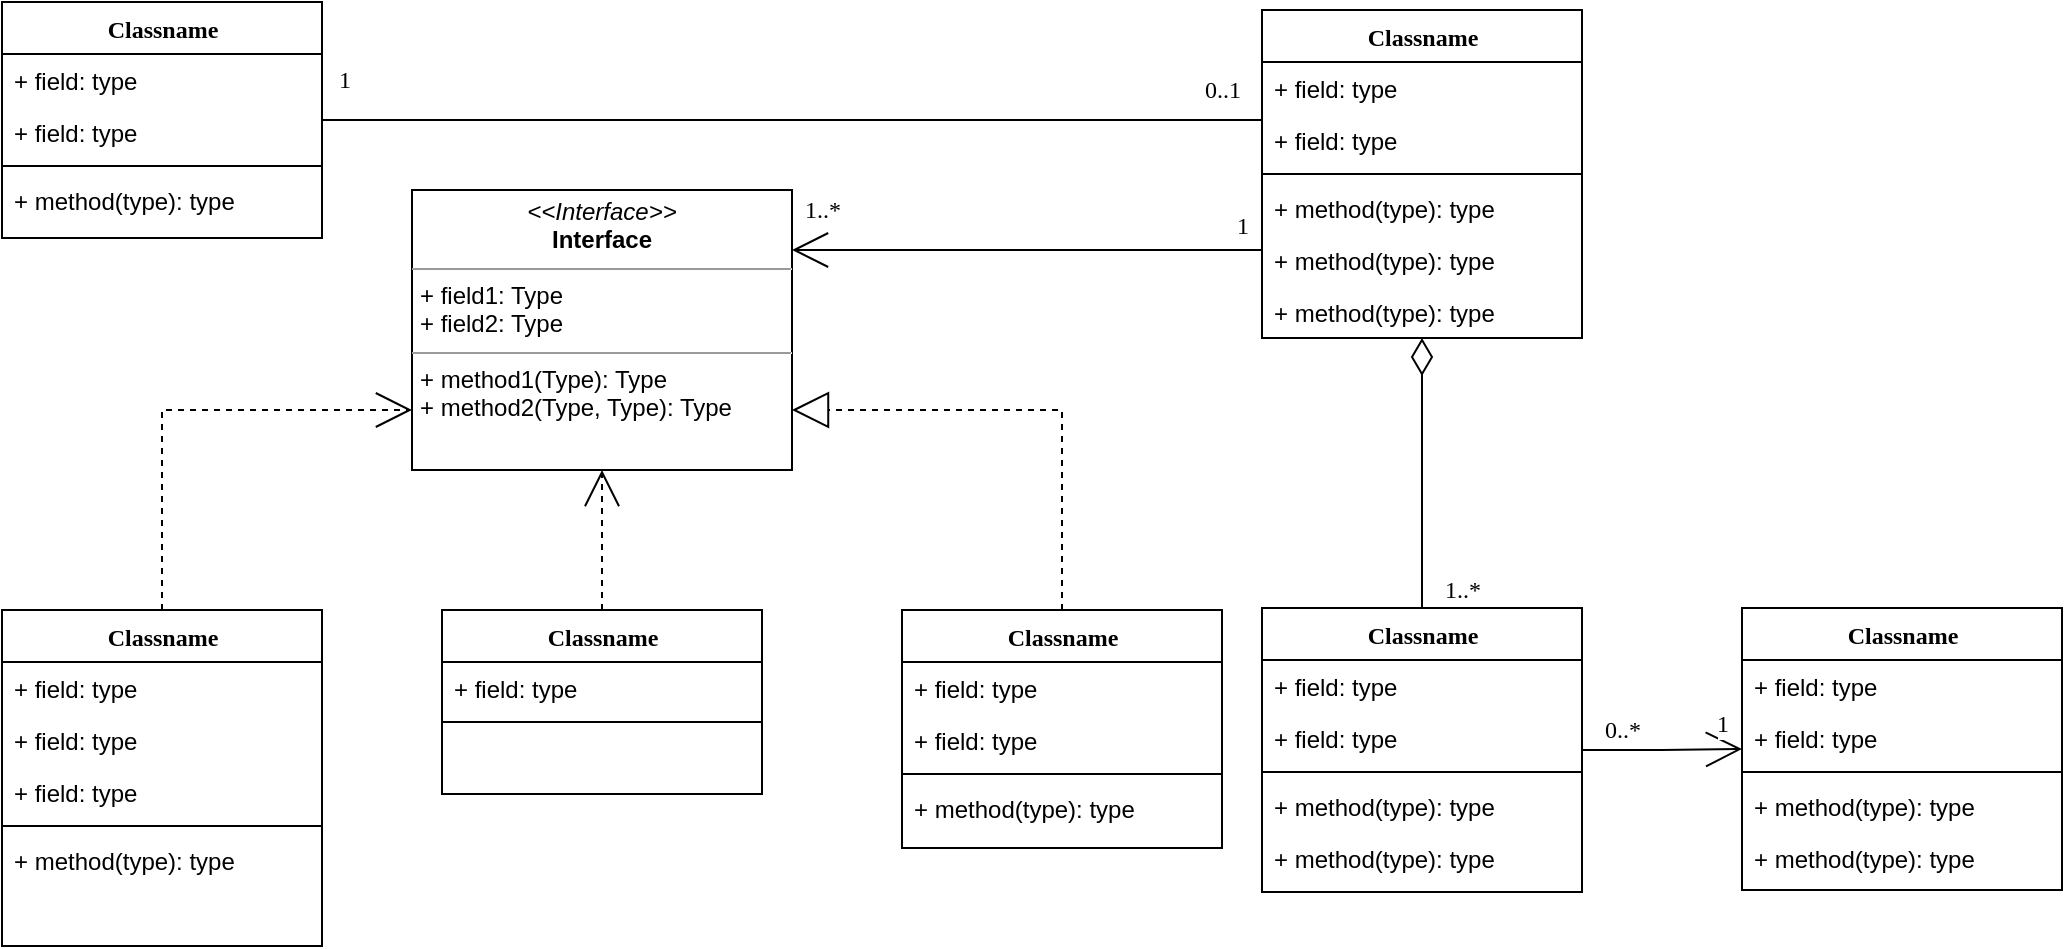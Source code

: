 <mxfile version="14.7.2" type="github"><diagram name="Page-1" id="6133507b-19e7-1e82-6fc7-422aa6c4b21f"><mxGraphModel dx="1408" dy="748" grid="1" gridSize="10" guides="1" tooltips="1" connect="1" arrows="1" fold="1" page="1" pageScale="1" pageWidth="1100" pageHeight="850" background="none" math="0" shadow="0"><root><mxCell id="0"/><mxCell id="1" parent="0"/><mxCell id="b94bc138ca980ef-13" style="edgeStyle=orthogonalEdgeStyle;rounded=0;html=1;dashed=1;labelBackgroundColor=none;startArrow=none;startFill=0;startSize=8;endArrow=open;endFill=0;endSize=16;fontFamily=Verdana;fontSize=12;" parent="1" source="235556782a83e6d0-1" target="b94bc138ca980ef-1" edge="1"><mxGeometry relative="1" as="geometry"><Array as="points"><mxPoint x="115" y="336"/></Array></mxGeometry></mxCell><mxCell id="235556782a83e6d0-1" value="Classname" style="swimlane;html=1;fontStyle=1;align=center;verticalAlign=top;childLayout=stackLayout;horizontal=1;startSize=26;horizontalStack=0;resizeParent=1;resizeLast=0;collapsible=1;marginBottom=0;swimlaneFillColor=#ffffff;rounded=0;shadow=0;comic=0;labelBackgroundColor=none;strokeWidth=1;fillColor=none;fontFamily=Verdana;fontSize=12" parent="1" vertex="1"><mxGeometry x="35" y="436" width="160" height="168" as="geometry"/></mxCell><mxCell id="235556782a83e6d0-2" value="+ field: type" style="text;html=1;strokeColor=none;fillColor=none;align=left;verticalAlign=top;spacingLeft=4;spacingRight=4;whiteSpace=wrap;overflow=hidden;rotatable=0;points=[[0,0.5],[1,0.5]];portConstraint=eastwest;" parent="235556782a83e6d0-1" vertex="1"><mxGeometry y="26" width="160" height="26" as="geometry"/></mxCell><mxCell id="235556782a83e6d0-3" value="+ field: type" style="text;html=1;strokeColor=none;fillColor=none;align=left;verticalAlign=top;spacingLeft=4;spacingRight=4;whiteSpace=wrap;overflow=hidden;rotatable=0;points=[[0,0.5],[1,0.5]];portConstraint=eastwest;" parent="235556782a83e6d0-1" vertex="1"><mxGeometry y="52" width="160" height="26" as="geometry"/></mxCell><mxCell id="235556782a83e6d0-5" value="+ field: type" style="text;html=1;strokeColor=none;fillColor=none;align=left;verticalAlign=top;spacingLeft=4;spacingRight=4;whiteSpace=wrap;overflow=hidden;rotatable=0;points=[[0,0.5],[1,0.5]];portConstraint=eastwest;" parent="235556782a83e6d0-1" vertex="1"><mxGeometry y="78" width="160" height="26" as="geometry"/></mxCell><mxCell id="235556782a83e6d0-6" value="" style="line;html=1;strokeWidth=1;fillColor=none;align=left;verticalAlign=middle;spacingTop=-1;spacingLeft=3;spacingRight=3;rotatable=0;labelPosition=right;points=[];portConstraint=eastwest;" parent="235556782a83e6d0-1" vertex="1"><mxGeometry y="104" width="160" height="8" as="geometry"/></mxCell><mxCell id="235556782a83e6d0-7" value="+ method(type): type" style="text;html=1;strokeColor=none;fillColor=none;align=left;verticalAlign=top;spacingLeft=4;spacingRight=4;whiteSpace=wrap;overflow=hidden;rotatable=0;points=[[0,0.5],[1,0.5]];portConstraint=eastwest;" parent="235556782a83e6d0-1" vertex="1"><mxGeometry y="112" width="160" height="26" as="geometry"/></mxCell><mxCell id="78961159f06e98e8-17" value="Classname" style="swimlane;html=1;fontStyle=1;align=center;verticalAlign=top;childLayout=stackLayout;horizontal=1;startSize=26;horizontalStack=0;resizeParent=1;resizeLast=0;collapsible=1;marginBottom=0;swimlaneFillColor=#ffffff;rounded=0;shadow=0;comic=0;labelBackgroundColor=none;strokeWidth=1;fillColor=none;fontFamily=Verdana;fontSize=12" parent="1" vertex="1"><mxGeometry x="35" y="132" width="160" height="118" as="geometry"/></mxCell><mxCell id="78961159f06e98e8-23" value="+ field: type" style="text;html=1;strokeColor=none;fillColor=none;align=left;verticalAlign=top;spacingLeft=4;spacingRight=4;whiteSpace=wrap;overflow=hidden;rotatable=0;points=[[0,0.5],[1,0.5]];portConstraint=eastwest;" parent="78961159f06e98e8-17" vertex="1"><mxGeometry y="26" width="160" height="26" as="geometry"/></mxCell><mxCell id="78961159f06e98e8-24" value="+ field: type" style="text;html=1;strokeColor=none;fillColor=none;align=left;verticalAlign=top;spacingLeft=4;spacingRight=4;whiteSpace=wrap;overflow=hidden;rotatable=0;points=[[0,0.5],[1,0.5]];portConstraint=eastwest;" parent="78961159f06e98e8-17" vertex="1"><mxGeometry y="52" width="160" height="26" as="geometry"/></mxCell><mxCell id="78961159f06e98e8-19" value="" style="line;html=1;strokeWidth=1;fillColor=none;align=left;verticalAlign=middle;spacingTop=-1;spacingLeft=3;spacingRight=3;rotatable=0;labelPosition=right;points=[];portConstraint=eastwest;" parent="78961159f06e98e8-17" vertex="1"><mxGeometry y="78" width="160" height="8" as="geometry"/></mxCell><mxCell id="78961159f06e98e8-27" value="+ method(type): type" style="text;html=1;strokeColor=none;fillColor=none;align=left;verticalAlign=top;spacingLeft=4;spacingRight=4;whiteSpace=wrap;overflow=hidden;rotatable=0;points=[[0,0.5],[1,0.5]];portConstraint=eastwest;" parent="78961159f06e98e8-17" vertex="1"><mxGeometry y="86" width="160" height="26" as="geometry"/></mxCell><mxCell id="b94bc138ca980ef-7" style="edgeStyle=orthogonalEdgeStyle;rounded=0;html=1;labelBackgroundColor=none;startArrow=none;startFill=0;startSize=8;endArrow=open;endFill=0;endSize=16;fontFamily=Verdana;fontSize=12;" parent="1" source="78961159f06e98e8-43" target="b94bc138ca980ef-1" edge="1"><mxGeometry relative="1" as="geometry"><Array as="points"><mxPoint x="505" y="256"/><mxPoint x="505" y="256"/></Array></mxGeometry></mxCell><mxCell id="b94bc138ca980ef-17" value="1..*" style="text;html=1;resizable=0;points=[];align=center;verticalAlign=middle;labelBackgroundColor=#ffffff;fontSize=12;fontFamily=Verdana" parent="b94bc138ca980ef-7" vertex="1" connectable="0"><mxGeometry x="0.858" y="2" relative="1" as="geometry"><mxPoint x="-2" y="-22" as="offset"/></mxGeometry></mxCell><mxCell id="b94bc138ca980ef-18" value="1" style="text;html=1;resizable=0;points=[];align=center;verticalAlign=middle;labelBackgroundColor=#ffffff;fontSize=12;fontFamily=Verdana" parent="b94bc138ca980ef-7" vertex="1" connectable="0"><mxGeometry x="0.363" y="152" relative="1" as="geometry"><mxPoint x="150" y="-164" as="offset"/></mxGeometry></mxCell><mxCell id="b94bc138ca980ef-8" style="edgeStyle=orthogonalEdgeStyle;rounded=0;html=1;labelBackgroundColor=none;startArrow=none;startFill=0;startSize=8;endArrow=none;endFill=0;endSize=16;fontFamily=Verdana;fontSize=12;" parent="1" source="78961159f06e98e8-43" target="78961159f06e98e8-17" edge="1"><mxGeometry relative="1" as="geometry"><Array as="points"><mxPoint x="565" y="191"/><mxPoint x="565" y="191"/></Array></mxGeometry></mxCell><mxCell id="b94bc138ca980ef-15" value="0..1" style="text;html=1;resizable=0;points=[];align=center;verticalAlign=middle;labelBackgroundColor=#ffffff;fontSize=12;fontFamily=Verdana" parent="b94bc138ca980ef-8" vertex="1" connectable="0"><mxGeometry x="-0.575" y="-86" relative="1" as="geometry"><mxPoint x="80" y="71" as="offset"/></mxGeometry></mxCell><mxCell id="b94bc138ca980ef-16" value="1" style="text;html=1;resizable=0;points=[];align=center;verticalAlign=middle;labelBackgroundColor=#ffffff;fontSize=12;fontFamily=Verdana" parent="b94bc138ca980ef-8" vertex="1" connectable="0"><mxGeometry x="0.892" y="-1" relative="1" as="geometry"><mxPoint x="-15" y="-19" as="offset"/></mxGeometry></mxCell><mxCell id="78961159f06e98e8-43" value="Classname" style="swimlane;html=1;fontStyle=1;align=center;verticalAlign=top;childLayout=stackLayout;horizontal=1;startSize=26;horizontalStack=0;resizeParent=1;resizeLast=0;collapsible=1;marginBottom=0;swimlaneFillColor=#ffffff;rounded=0;shadow=0;comic=0;labelBackgroundColor=none;strokeWidth=1;fillColor=none;fontFamily=Verdana;fontSize=12" parent="1" vertex="1"><mxGeometry x="665" y="136.0" width="160" height="164" as="geometry"/></mxCell><mxCell id="78961159f06e98e8-44" value="+ field: type" style="text;html=1;strokeColor=none;fillColor=none;align=left;verticalAlign=top;spacingLeft=4;spacingRight=4;whiteSpace=wrap;overflow=hidden;rotatable=0;points=[[0,0.5],[1,0.5]];portConstraint=eastwest;" parent="78961159f06e98e8-43" vertex="1"><mxGeometry y="26" width="160" height="26" as="geometry"/></mxCell><mxCell id="78961159f06e98e8-45" value="+ field: type" style="text;html=1;strokeColor=none;fillColor=none;align=left;verticalAlign=top;spacingLeft=4;spacingRight=4;whiteSpace=wrap;overflow=hidden;rotatable=0;points=[[0,0.5],[1,0.5]];portConstraint=eastwest;" parent="78961159f06e98e8-43" vertex="1"><mxGeometry y="52" width="160" height="26" as="geometry"/></mxCell><mxCell id="78961159f06e98e8-51" value="" style="line;html=1;strokeWidth=1;fillColor=none;align=left;verticalAlign=middle;spacingTop=-1;spacingLeft=3;spacingRight=3;rotatable=0;labelPosition=right;points=[];portConstraint=eastwest;" parent="78961159f06e98e8-43" vertex="1"><mxGeometry y="78" width="160" height="8" as="geometry"/></mxCell><mxCell id="78961159f06e98e8-52" value="+ method(type): type" style="text;html=1;strokeColor=none;fillColor=none;align=left;verticalAlign=top;spacingLeft=4;spacingRight=4;whiteSpace=wrap;overflow=hidden;rotatable=0;points=[[0,0.5],[1,0.5]];portConstraint=eastwest;" parent="78961159f06e98e8-43" vertex="1"><mxGeometry y="86" width="160" height="26" as="geometry"/></mxCell><mxCell id="b94bc138ca980ef-2" value="+ method(type): type" style="text;html=1;strokeColor=none;fillColor=none;align=left;verticalAlign=top;spacingLeft=4;spacingRight=4;whiteSpace=wrap;overflow=hidden;rotatable=0;points=[[0,0.5],[1,0.5]];portConstraint=eastwest;" parent="78961159f06e98e8-43" vertex="1"><mxGeometry y="112" width="160" height="26" as="geometry"/></mxCell><mxCell id="b94bc138ca980ef-3" value="+ method(type): type" style="text;html=1;strokeColor=none;fillColor=none;align=left;verticalAlign=top;spacingLeft=4;spacingRight=4;whiteSpace=wrap;overflow=hidden;rotatable=0;points=[[0,0.5],[1,0.5]];portConstraint=eastwest;" parent="78961159f06e98e8-43" vertex="1"><mxGeometry y="138" width="160" height="26" as="geometry"/></mxCell><mxCell id="b94bc138ca980ef-12" style="edgeStyle=orthogonalEdgeStyle;rounded=0;html=1;dashed=1;labelBackgroundColor=none;startArrow=none;startFill=0;startSize=8;endArrow=open;endFill=0;endSize=16;fontFamily=Verdana;fontSize=12;" parent="1" source="78961159f06e98e8-69" target="b94bc138ca980ef-1" edge="1"><mxGeometry relative="1" as="geometry"/></mxCell><mxCell id="78961159f06e98e8-69" value="Classname" style="swimlane;html=1;fontStyle=1;align=center;verticalAlign=top;childLayout=stackLayout;horizontal=1;startSize=26;horizontalStack=0;resizeParent=1;resizeLast=0;collapsible=1;marginBottom=0;swimlaneFillColor=#ffffff;rounded=0;shadow=0;comic=0;labelBackgroundColor=none;strokeWidth=1;fillColor=none;fontFamily=Verdana;fontSize=12" parent="1" vertex="1"><mxGeometry x="255" y="436" width="160" height="92" as="geometry"/></mxCell><mxCell id="78961159f06e98e8-70" value="+ field: type" style="text;html=1;strokeColor=none;fillColor=none;align=left;verticalAlign=top;spacingLeft=4;spacingRight=4;whiteSpace=wrap;overflow=hidden;rotatable=0;points=[[0,0.5],[1,0.5]];portConstraint=eastwest;" parent="78961159f06e98e8-69" vertex="1"><mxGeometry y="26" width="160" height="26" as="geometry"/></mxCell><mxCell id="78961159f06e98e8-77" value="" style="line;html=1;strokeWidth=1;fillColor=none;align=left;verticalAlign=middle;spacingTop=-1;spacingLeft=3;spacingRight=3;rotatable=0;labelPosition=right;points=[];portConstraint=eastwest;" parent="78961159f06e98e8-69" vertex="1"><mxGeometry y="52" width="160" height="8" as="geometry"/></mxCell><mxCell id="b94bc138ca980ef-9" style="edgeStyle=orthogonalEdgeStyle;rounded=0;html=1;labelBackgroundColor=none;startArrow=none;startFill=0;startSize=8;endArrow=diamondThin;endFill=0;endSize=16;fontFamily=Verdana;fontSize=12;" parent="1" source="78961159f06e98e8-82" target="78961159f06e98e8-43" edge="1"><mxGeometry relative="1" as="geometry"/></mxCell><mxCell id="b94bc138ca980ef-19" value="1..*" style="text;html=1;resizable=0;points=[];align=center;verticalAlign=middle;labelBackgroundColor=#ffffff;fontSize=12;fontFamily=Verdana" parent="b94bc138ca980ef-9" vertex="1" connectable="0"><mxGeometry x="-0.847" y="-1" relative="1" as="geometry"><mxPoint x="19" y="1" as="offset"/></mxGeometry></mxCell><mxCell id="b94bc138ca980ef-10" style="edgeStyle=orthogonalEdgeStyle;rounded=0;html=1;labelBackgroundColor=none;startArrow=none;startFill=0;startSize=8;endArrow=open;endFill=0;endSize=16;fontFamily=Verdana;fontSize=12;" parent="1" source="78961159f06e98e8-82" target="78961159f06e98e8-95" edge="1"><mxGeometry relative="1" as="geometry"/></mxCell><mxCell id="b94bc138ca980ef-20" value="0..*" style="text;html=1;resizable=0;points=[];align=center;verticalAlign=middle;labelBackgroundColor=#ffffff;fontSize=12;fontFamily=Verdana" parent="b94bc138ca980ef-10" vertex="1" connectable="0"><mxGeometry x="-0.789" relative="1" as="geometry"><mxPoint x="11" y="-10" as="offset"/></mxGeometry></mxCell><mxCell id="b94bc138ca980ef-21" value="1" style="text;html=1;resizable=0;points=[];align=center;verticalAlign=middle;labelBackgroundColor=#ffffff;fontSize=12;fontFamily=Verdana" parent="b94bc138ca980ef-10" vertex="1" connectable="0"><mxGeometry x="0.7" y="1" relative="1" as="geometry"><mxPoint x="2" y="-12" as="offset"/></mxGeometry></mxCell><mxCell id="78961159f06e98e8-82" value="Classname" style="swimlane;html=1;fontStyle=1;align=center;verticalAlign=top;childLayout=stackLayout;horizontal=1;startSize=26;horizontalStack=0;resizeParent=1;resizeLast=0;collapsible=1;marginBottom=0;swimlaneFillColor=#ffffff;rounded=0;shadow=0;comic=0;labelBackgroundColor=none;strokeWidth=1;fillColor=none;fontFamily=Verdana;fontSize=12" parent="1" vertex="1"><mxGeometry x="665" y="435" width="160" height="142" as="geometry"/></mxCell><mxCell id="78961159f06e98e8-84" value="+ field: type" style="text;html=1;strokeColor=none;fillColor=none;align=left;verticalAlign=top;spacingLeft=4;spacingRight=4;whiteSpace=wrap;overflow=hidden;rotatable=0;points=[[0,0.5],[1,0.5]];portConstraint=eastwest;" parent="78961159f06e98e8-82" vertex="1"><mxGeometry y="26" width="160" height="26" as="geometry"/></mxCell><mxCell id="78961159f06e98e8-89" value="+ field: type" style="text;html=1;strokeColor=none;fillColor=none;align=left;verticalAlign=top;spacingLeft=4;spacingRight=4;whiteSpace=wrap;overflow=hidden;rotatable=0;points=[[0,0.5],[1,0.5]];portConstraint=eastwest;" parent="78961159f06e98e8-82" vertex="1"><mxGeometry y="52" width="160" height="26" as="geometry"/></mxCell><mxCell id="78961159f06e98e8-90" value="" style="line;html=1;strokeWidth=1;fillColor=none;align=left;verticalAlign=middle;spacingTop=-1;spacingLeft=3;spacingRight=3;rotatable=0;labelPosition=right;points=[];portConstraint=eastwest;" parent="78961159f06e98e8-82" vertex="1"><mxGeometry y="78" width="160" height="8" as="geometry"/></mxCell><mxCell id="78961159f06e98e8-94" value="+ method(type): type" style="text;html=1;strokeColor=none;fillColor=none;align=left;verticalAlign=top;spacingLeft=4;spacingRight=4;whiteSpace=wrap;overflow=hidden;rotatable=0;points=[[0,0.5],[1,0.5]];portConstraint=eastwest;" parent="78961159f06e98e8-82" vertex="1"><mxGeometry y="86" width="160" height="26" as="geometry"/></mxCell><mxCell id="b94bc138ca980ef-4" value="+ method(type): type" style="text;html=1;strokeColor=none;fillColor=none;align=left;verticalAlign=top;spacingLeft=4;spacingRight=4;whiteSpace=wrap;overflow=hidden;rotatable=0;points=[[0,0.5],[1,0.5]];portConstraint=eastwest;" parent="78961159f06e98e8-82" vertex="1"><mxGeometry y="112" width="160" height="26" as="geometry"/></mxCell><mxCell id="78961159f06e98e8-95" value="Classname" style="swimlane;html=1;fontStyle=1;align=center;verticalAlign=top;childLayout=stackLayout;horizontal=1;startSize=26;horizontalStack=0;resizeParent=1;resizeLast=0;collapsible=1;marginBottom=0;swimlaneFillColor=#ffffff;rounded=0;shadow=0;comic=0;labelBackgroundColor=none;strokeWidth=1;fillColor=none;fontFamily=Verdana;fontSize=12" parent="1" vertex="1"><mxGeometry x="905" y="435" width="160" height="141" as="geometry"/></mxCell><mxCell id="78961159f06e98e8-96" value="+ field: type" style="text;html=1;strokeColor=none;fillColor=none;align=left;verticalAlign=top;spacingLeft=4;spacingRight=4;whiteSpace=wrap;overflow=hidden;rotatable=0;points=[[0,0.5],[1,0.5]];portConstraint=eastwest;" parent="78961159f06e98e8-95" vertex="1"><mxGeometry y="26" width="160" height="26" as="geometry"/></mxCell><mxCell id="78961159f06e98e8-102" value="+ field: type" style="text;html=1;strokeColor=none;fillColor=none;align=left;verticalAlign=top;spacingLeft=4;spacingRight=4;whiteSpace=wrap;overflow=hidden;rotatable=0;points=[[0,0.5],[1,0.5]];portConstraint=eastwest;" parent="78961159f06e98e8-95" vertex="1"><mxGeometry y="52" width="160" height="26" as="geometry"/></mxCell><mxCell id="78961159f06e98e8-103" value="" style="line;html=1;strokeWidth=1;fillColor=none;align=left;verticalAlign=middle;spacingTop=-1;spacingLeft=3;spacingRight=3;rotatable=0;labelPosition=right;points=[];portConstraint=eastwest;" parent="78961159f06e98e8-95" vertex="1"><mxGeometry y="78" width="160" height="8" as="geometry"/></mxCell><mxCell id="78961159f06e98e8-104" value="+ method(type): type" style="text;html=1;strokeColor=none;fillColor=none;align=left;verticalAlign=top;spacingLeft=4;spacingRight=4;whiteSpace=wrap;overflow=hidden;rotatable=0;points=[[0,0.5],[1,0.5]];portConstraint=eastwest;" parent="78961159f06e98e8-95" vertex="1"><mxGeometry y="86" width="160" height="26" as="geometry"/></mxCell><mxCell id="b94bc138ca980ef-5" value="+ method(type): type" style="text;html=1;strokeColor=none;fillColor=none;align=left;verticalAlign=top;spacingLeft=4;spacingRight=4;whiteSpace=wrap;overflow=hidden;rotatable=0;points=[[0,0.5],[1,0.5]];portConstraint=eastwest;" parent="78961159f06e98e8-95" vertex="1"><mxGeometry y="112" width="160" height="26" as="geometry"/></mxCell><mxCell id="b94bc138ca980ef-11" style="edgeStyle=orthogonalEdgeStyle;rounded=0;html=1;dashed=1;labelBackgroundColor=none;startArrow=none;startFill=0;startSize=8;endArrow=block;endFill=0;endSize=16;fontFamily=Verdana;fontSize=12;" parent="1" source="78961159f06e98e8-108" target="b94bc138ca980ef-1" edge="1"><mxGeometry relative="1" as="geometry"><Array as="points"><mxPoint x="565" y="336"/></Array></mxGeometry></mxCell><mxCell id="78961159f06e98e8-108" value="Classname" style="swimlane;html=1;fontStyle=1;align=center;verticalAlign=top;childLayout=stackLayout;horizontal=1;startSize=26;horizontalStack=0;resizeParent=1;resizeLast=0;collapsible=1;marginBottom=0;swimlaneFillColor=#ffffff;rounded=0;shadow=0;comic=0;labelBackgroundColor=none;strokeWidth=1;fillColor=none;fontFamily=Verdana;fontSize=12" parent="1" vertex="1"><mxGeometry x="485" y="436" width="160" height="119" as="geometry"/></mxCell><mxCell id="78961159f06e98e8-109" value="+ field: type" style="text;html=1;strokeColor=none;fillColor=none;align=left;verticalAlign=top;spacingLeft=4;spacingRight=4;whiteSpace=wrap;overflow=hidden;rotatable=0;points=[[0,0.5],[1,0.5]];portConstraint=eastwest;" parent="78961159f06e98e8-108" vertex="1"><mxGeometry y="26" width="160" height="26" as="geometry"/></mxCell><mxCell id="78961159f06e98e8-110" value="+ field: type" style="text;html=1;strokeColor=none;fillColor=none;align=left;verticalAlign=top;spacingLeft=4;spacingRight=4;whiteSpace=wrap;overflow=hidden;rotatable=0;points=[[0,0.5],[1,0.5]];portConstraint=eastwest;" parent="78961159f06e98e8-108" vertex="1"><mxGeometry y="52" width="160" height="26" as="geometry"/></mxCell><mxCell id="78961159f06e98e8-116" value="" style="line;html=1;strokeWidth=1;fillColor=none;align=left;verticalAlign=middle;spacingTop=-1;spacingLeft=3;spacingRight=3;rotatable=0;labelPosition=right;points=[];portConstraint=eastwest;" parent="78961159f06e98e8-108" vertex="1"><mxGeometry y="78" width="160" height="8" as="geometry"/></mxCell><mxCell id="78961159f06e98e8-117" value="+ method(type): type" style="text;html=1;strokeColor=none;fillColor=none;align=left;verticalAlign=top;spacingLeft=4;spacingRight=4;whiteSpace=wrap;overflow=hidden;rotatable=0;points=[[0,0.5],[1,0.5]];portConstraint=eastwest;" parent="78961159f06e98e8-108" vertex="1"><mxGeometry y="86" width="160" height="26" as="geometry"/></mxCell><mxCell id="b94bc138ca980ef-1" value="&lt;p style=&quot;margin:0px;margin-top:4px;text-align:center;&quot;&gt;&lt;i&gt;&amp;lt;&amp;lt;Interface&amp;gt;&amp;gt;&lt;/i&gt;&lt;br/&gt;&lt;b&gt;Interface&lt;/b&gt;&lt;/p&gt;&lt;hr size=&quot;1&quot;/&gt;&lt;p style=&quot;margin:0px;margin-left:4px;&quot;&gt;+ field1: Type&lt;br/&gt;+ field2: Type&lt;/p&gt;&lt;hr size=&quot;1&quot;/&gt;&lt;p style=&quot;margin:0px;margin-left:4px;&quot;&gt;+ method1(Type): Type&lt;br/&gt;+ method2(Type, Type): Type&lt;/p&gt;" style="verticalAlign=top;align=left;overflow=fill;fontSize=12;fontFamily=Helvetica;html=1;rounded=0;shadow=0;comic=0;labelBackgroundColor=none;strokeWidth=1" parent="1" vertex="1"><mxGeometry x="240" y="226" width="190" height="140" as="geometry"/></mxCell></root></mxGraphModel></diagram></mxfile>